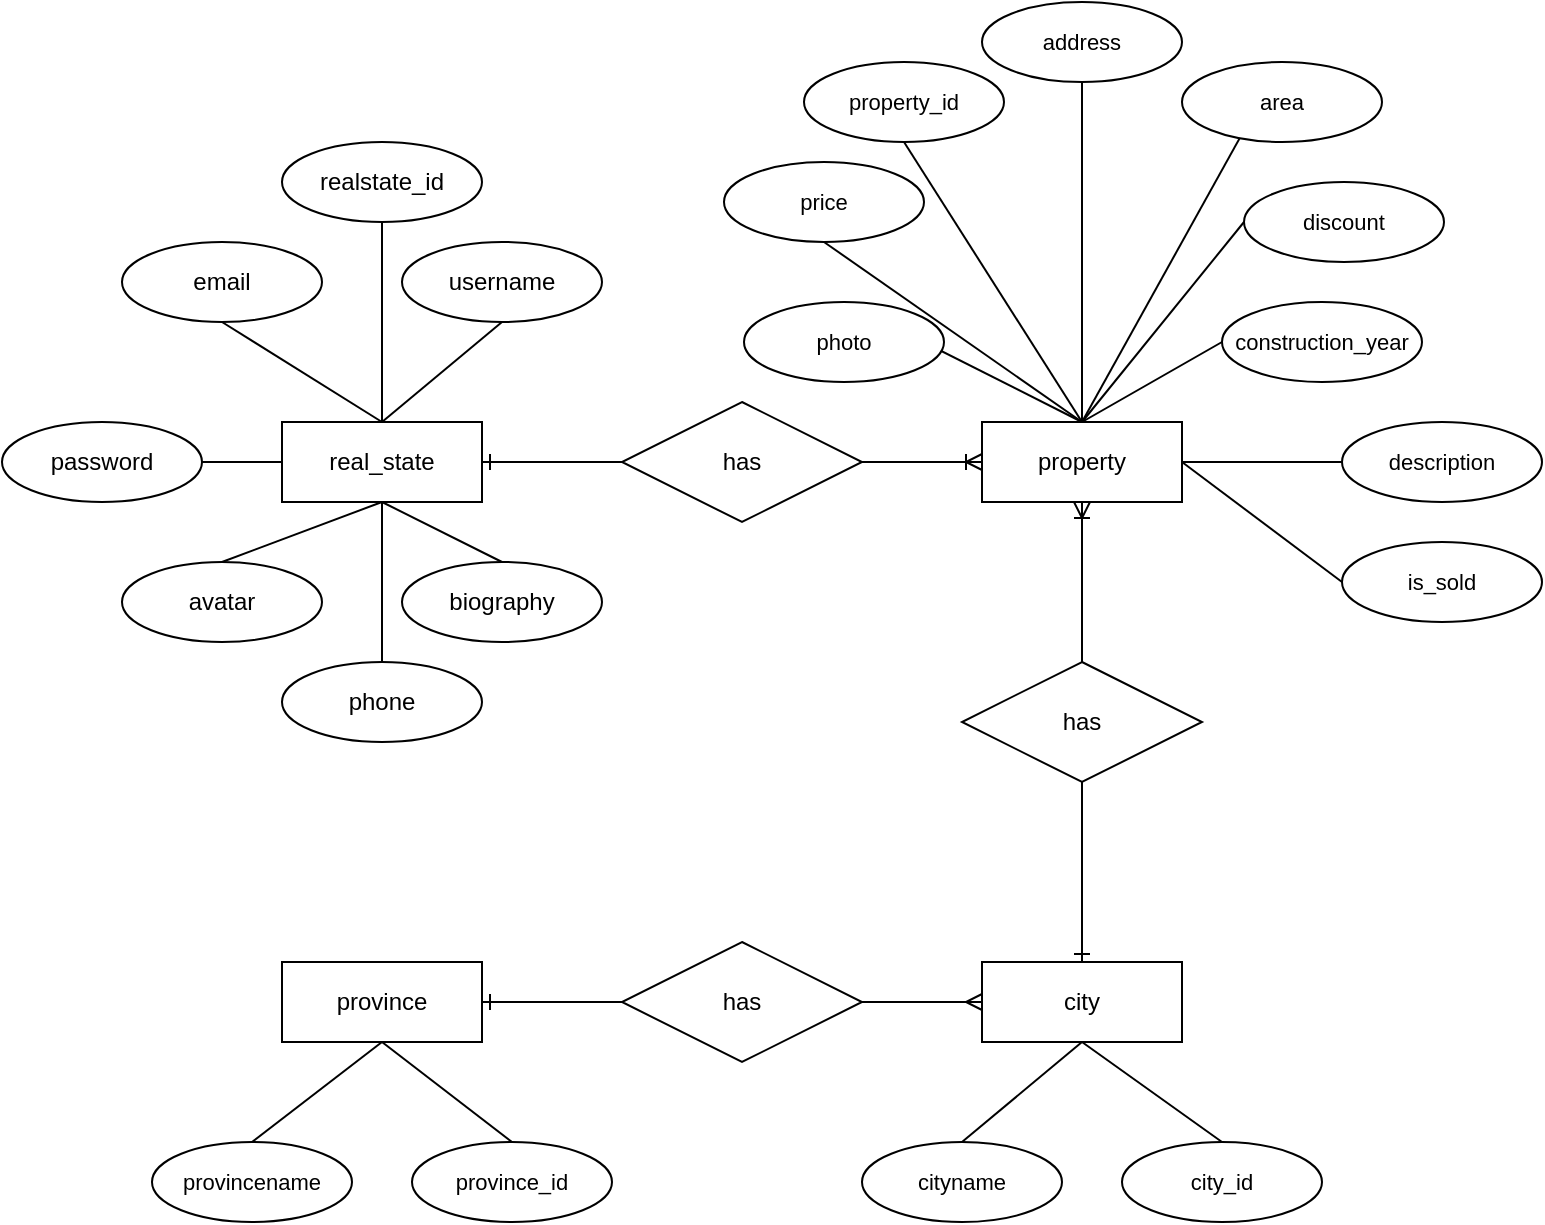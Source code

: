 <mxfile version="24.4.13" type="device">
  <diagram name="Página-1" id="2XtjFitfyf26wLpy8URJ">
    <mxGraphModel dx="1434" dy="844" grid="1" gridSize="10" guides="1" tooltips="1" connect="1" arrows="1" fold="1" page="1" pageScale="1" pageWidth="827" pageHeight="1169" math="0" shadow="0">
      <root>
        <mxCell id="0" />
        <mxCell id="1" parent="0" />
        <mxCell id="jre0jyHWBHArKKVsIAs2-6" style="edgeStyle=orthogonalEdgeStyle;rounded=0;orthogonalLoop=1;jettySize=auto;html=1;exitX=0;exitY=0.5;exitDx=0;exitDy=0;entryX=1;entryY=0.5;entryDx=0;entryDy=0;endArrow=none;endFill=0;startArrow=ERoneToMany;startFill=0;" parent="1" source="jre0jyHWBHArKKVsIAs2-1" target="jre0jyHWBHArKKVsIAs2-3" edge="1">
          <mxGeometry relative="1" as="geometry" />
        </mxCell>
        <mxCell id="jre0jyHWBHArKKVsIAs2-33" style="edgeStyle=none;rounded=0;orthogonalLoop=1;jettySize=auto;html=1;exitX=1;exitY=0.5;exitDx=0;exitDy=0;entryX=0;entryY=0.5;entryDx=0;entryDy=0;strokeColor=default;align=center;verticalAlign=middle;fontFamily=Helvetica;fontSize=11;fontColor=default;labelBackgroundColor=default;endArrow=none;endFill=0;" parent="1" source="jre0jyHWBHArKKVsIAs2-1" target="jre0jyHWBHArKKVsIAs2-23" edge="1">
          <mxGeometry relative="1" as="geometry" />
        </mxCell>
        <mxCell id="jre0jyHWBHArKKVsIAs2-34" style="edgeStyle=none;rounded=0;orthogonalLoop=1;jettySize=auto;html=1;exitX=0.5;exitY=0;exitDx=0;exitDy=0;entryX=0.5;entryY=0;entryDx=0;entryDy=0;strokeColor=default;align=center;verticalAlign=middle;fontFamily=Helvetica;fontSize=11;fontColor=default;labelBackgroundColor=default;endArrow=none;endFill=0;" parent="1" source="jre0jyHWBHArKKVsIAs2-1" target="jre0jyHWBHArKKVsIAs2-27" edge="1">
          <mxGeometry relative="1" as="geometry" />
        </mxCell>
        <mxCell id="DmgPGHQQzeXJLloJe8Sl-10" style="edgeStyle=none;rounded=0;orthogonalLoop=1;jettySize=auto;html=1;exitX=0.5;exitY=1;exitDx=0;exitDy=0;entryX=0.5;entryY=0;entryDx=0;entryDy=0;strokeColor=default;align=center;verticalAlign=middle;fontFamily=Helvetica;fontSize=11;fontColor=default;labelBackgroundColor=default;endArrow=none;endFill=0;startArrow=ERoneToMany;startFill=0;" edge="1" parent="1" source="jre0jyHWBHArKKVsIAs2-1" target="DmgPGHQQzeXJLloJe8Sl-7">
          <mxGeometry relative="1" as="geometry" />
        </mxCell>
        <mxCell id="jre0jyHWBHArKKVsIAs2-1" value="property" style="whiteSpace=wrap;html=1;align=center;" parent="1" vertex="1">
          <mxGeometry x="519" y="420" width="100" height="40" as="geometry" />
        </mxCell>
        <mxCell id="jre0jyHWBHArKKVsIAs2-5" style="rounded=0;orthogonalLoop=1;jettySize=auto;html=1;exitX=1;exitY=0.5;exitDx=0;exitDy=0;entryX=0;entryY=0.5;entryDx=0;entryDy=0;endArrow=none;endFill=0;startArrow=ERone;startFill=0;" parent="1" source="jre0jyHWBHArKKVsIAs2-2" target="jre0jyHWBHArKKVsIAs2-3" edge="1">
          <mxGeometry relative="1" as="geometry" />
        </mxCell>
        <mxCell id="jre0jyHWBHArKKVsIAs2-14" style="rounded=0;orthogonalLoop=1;jettySize=auto;html=1;exitX=0.5;exitY=0;exitDx=0;exitDy=0;entryX=0.5;entryY=1;entryDx=0;entryDy=0;endArrow=none;endFill=0;" parent="1" source="jre0jyHWBHArKKVsIAs2-2" target="jre0jyHWBHArKKVsIAs2-12" edge="1">
          <mxGeometry relative="1" as="geometry" />
        </mxCell>
        <mxCell id="jre0jyHWBHArKKVsIAs2-15" style="edgeStyle=none;rounded=0;orthogonalLoop=1;jettySize=auto;html=1;exitX=0.5;exitY=0;exitDx=0;exitDy=0;entryX=0.5;entryY=1;entryDx=0;entryDy=0;strokeColor=default;align=center;verticalAlign=middle;fontFamily=Helvetica;fontSize=11;fontColor=default;labelBackgroundColor=default;endArrow=none;endFill=0;" parent="1" source="jre0jyHWBHArKKVsIAs2-2" target="jre0jyHWBHArKKVsIAs2-13" edge="1">
          <mxGeometry relative="1" as="geometry" />
        </mxCell>
        <mxCell id="jre0jyHWBHArKKVsIAs2-16" style="edgeStyle=none;rounded=0;orthogonalLoop=1;jettySize=auto;html=1;exitX=0.5;exitY=0;exitDx=0;exitDy=0;entryX=0.5;entryY=1;entryDx=0;entryDy=0;strokeColor=default;align=center;verticalAlign=middle;fontFamily=Helvetica;fontSize=11;fontColor=default;labelBackgroundColor=default;endArrow=none;endFill=0;" parent="1" source="jre0jyHWBHArKKVsIAs2-2" target="jre0jyHWBHArKKVsIAs2-10" edge="1">
          <mxGeometry relative="1" as="geometry" />
        </mxCell>
        <mxCell id="jre0jyHWBHArKKVsIAs2-17" style="edgeStyle=none;rounded=0;orthogonalLoop=1;jettySize=auto;html=1;exitX=0;exitY=0.5;exitDx=0;exitDy=0;entryX=1;entryY=0.5;entryDx=0;entryDy=0;strokeColor=default;align=center;verticalAlign=middle;fontFamily=Helvetica;fontSize=11;fontColor=default;labelBackgroundColor=default;endArrow=none;endFill=0;" parent="1" source="jre0jyHWBHArKKVsIAs2-2" target="jre0jyHWBHArKKVsIAs2-11" edge="1">
          <mxGeometry relative="1" as="geometry" />
        </mxCell>
        <mxCell id="jre0jyHWBHArKKVsIAs2-18" style="edgeStyle=none;rounded=0;orthogonalLoop=1;jettySize=auto;html=1;exitX=0.5;exitY=1;exitDx=0;exitDy=0;entryX=0.5;entryY=0;entryDx=0;entryDy=0;strokeColor=default;align=center;verticalAlign=middle;fontFamily=Helvetica;fontSize=11;fontColor=default;labelBackgroundColor=default;endArrow=none;endFill=0;" parent="1" source="jre0jyHWBHArKKVsIAs2-2" target="jre0jyHWBHArKKVsIAs2-7" edge="1">
          <mxGeometry relative="1" as="geometry" />
        </mxCell>
        <mxCell id="jre0jyHWBHArKKVsIAs2-19" style="edgeStyle=none;rounded=0;orthogonalLoop=1;jettySize=auto;html=1;exitX=0.5;exitY=1;exitDx=0;exitDy=0;entryX=0.5;entryY=0;entryDx=0;entryDy=0;strokeColor=default;align=center;verticalAlign=middle;fontFamily=Helvetica;fontSize=11;fontColor=default;labelBackgroundColor=default;endArrow=none;endFill=0;" parent="1" source="jre0jyHWBHArKKVsIAs2-2" target="jre0jyHWBHArKKVsIAs2-9" edge="1">
          <mxGeometry relative="1" as="geometry" />
        </mxCell>
        <mxCell id="jre0jyHWBHArKKVsIAs2-20" style="edgeStyle=none;rounded=0;orthogonalLoop=1;jettySize=auto;html=1;exitX=0.5;exitY=1;exitDx=0;exitDy=0;entryX=0.5;entryY=0;entryDx=0;entryDy=0;strokeColor=default;align=center;verticalAlign=middle;fontFamily=Helvetica;fontSize=11;fontColor=default;labelBackgroundColor=default;endArrow=none;endFill=0;" parent="1" source="jre0jyHWBHArKKVsIAs2-2" target="jre0jyHWBHArKKVsIAs2-8" edge="1">
          <mxGeometry relative="1" as="geometry" />
        </mxCell>
        <mxCell id="jre0jyHWBHArKKVsIAs2-2" value="real_state" style="whiteSpace=wrap;html=1;align=center;" parent="1" vertex="1">
          <mxGeometry x="169" y="420" width="100" height="40" as="geometry" />
        </mxCell>
        <mxCell id="jre0jyHWBHArKKVsIAs2-3" value="has" style="shape=rhombus;perimeter=rhombusPerimeter;whiteSpace=wrap;html=1;align=center;" parent="1" vertex="1">
          <mxGeometry x="339" y="410" width="120" height="60" as="geometry" />
        </mxCell>
        <mxCell id="jre0jyHWBHArKKVsIAs2-7" value="avatar" style="ellipse;whiteSpace=wrap;html=1;align=center;" parent="1" vertex="1">
          <mxGeometry x="89" y="490" width="100" height="40" as="geometry" />
        </mxCell>
        <mxCell id="jre0jyHWBHArKKVsIAs2-8" value="biography" style="ellipse;whiteSpace=wrap;html=1;align=center;" parent="1" vertex="1">
          <mxGeometry x="229" y="490" width="100" height="40" as="geometry" />
        </mxCell>
        <mxCell id="jre0jyHWBHArKKVsIAs2-9" value="phone" style="ellipse;whiteSpace=wrap;html=1;align=center;" parent="1" vertex="1">
          <mxGeometry x="169" y="540" width="100" height="40" as="geometry" />
        </mxCell>
        <mxCell id="jre0jyHWBHArKKVsIAs2-10" value="email" style="ellipse;whiteSpace=wrap;html=1;align=center;" parent="1" vertex="1">
          <mxGeometry x="89" y="330" width="100" height="40" as="geometry" />
        </mxCell>
        <mxCell id="jre0jyHWBHArKKVsIAs2-11" value="password" style="ellipse;whiteSpace=wrap;html=1;align=center;" parent="1" vertex="1">
          <mxGeometry x="29" y="420" width="100" height="40" as="geometry" />
        </mxCell>
        <mxCell id="jre0jyHWBHArKKVsIAs2-12" value="username" style="ellipse;whiteSpace=wrap;html=1;align=center;" parent="1" vertex="1">
          <mxGeometry x="229" y="330" width="100" height="40" as="geometry" />
        </mxCell>
        <mxCell id="jre0jyHWBHArKKVsIAs2-13" value="realstate_id" style="ellipse;whiteSpace=wrap;html=1;align=center;" parent="1" vertex="1">
          <mxGeometry x="169" y="280" width="100" height="40" as="geometry" />
        </mxCell>
        <mxCell id="jre0jyHWBHArKKVsIAs2-32" style="edgeStyle=none;rounded=0;orthogonalLoop=1;jettySize=auto;html=1;exitX=0.5;exitY=0;exitDx=0;exitDy=0;entryX=0.5;entryY=0;entryDx=0;entryDy=0;strokeColor=default;align=center;verticalAlign=middle;fontFamily=Helvetica;fontSize=11;fontColor=default;labelBackgroundColor=default;endArrow=none;endFill=0;" parent="1" source="jre0jyHWBHArKKVsIAs2-21" target="jre0jyHWBHArKKVsIAs2-1" edge="1">
          <mxGeometry relative="1" as="geometry" />
        </mxCell>
        <mxCell id="jre0jyHWBHArKKVsIAs2-21" value="photo" style="ellipse;whiteSpace=wrap;html=1;align=center;fontFamily=Helvetica;fontSize=11;fontColor=default;labelBackgroundColor=default;" parent="1" vertex="1">
          <mxGeometry x="400" y="360" width="100" height="40" as="geometry" />
        </mxCell>
        <mxCell id="jre0jyHWBHArKKVsIAs2-30" style="edgeStyle=none;rounded=0;orthogonalLoop=1;jettySize=auto;html=1;exitX=0.5;exitY=1;exitDx=0;exitDy=0;entryX=0.5;entryY=0;entryDx=0;entryDy=0;strokeColor=default;align=center;verticalAlign=middle;fontFamily=Helvetica;fontSize=11;fontColor=default;labelBackgroundColor=default;endArrow=none;endFill=0;" parent="1" source="jre0jyHWBHArKKVsIAs2-22" target="jre0jyHWBHArKKVsIAs2-1" edge="1">
          <mxGeometry relative="1" as="geometry" />
        </mxCell>
        <mxCell id="jre0jyHWBHArKKVsIAs2-22" value="address" style="ellipse;whiteSpace=wrap;html=1;align=center;fontFamily=Helvetica;fontSize=11;fontColor=default;labelBackgroundColor=default;" parent="1" vertex="1">
          <mxGeometry x="519" y="210" width="100" height="40" as="geometry" />
        </mxCell>
        <mxCell id="jre0jyHWBHArKKVsIAs2-23" value="description" style="ellipse;whiteSpace=wrap;html=1;align=center;fontFamily=Helvetica;fontSize=11;fontColor=default;labelBackgroundColor=default;" parent="1" vertex="1">
          <mxGeometry x="699" y="420" width="100" height="40" as="geometry" />
        </mxCell>
        <mxCell id="jre0jyHWBHArKKVsIAs2-31" style="edgeStyle=none;rounded=0;orthogonalLoop=1;jettySize=auto;html=1;exitX=0;exitY=0.5;exitDx=0;exitDy=0;entryX=0.5;entryY=0;entryDx=0;entryDy=0;strokeColor=default;align=center;verticalAlign=middle;fontFamily=Helvetica;fontSize=11;fontColor=default;labelBackgroundColor=default;endArrow=none;endFill=0;" parent="1" source="jre0jyHWBHArKKVsIAs2-24" target="jre0jyHWBHArKKVsIAs2-1" edge="1">
          <mxGeometry relative="1" as="geometry" />
        </mxCell>
        <mxCell id="jre0jyHWBHArKKVsIAs2-24" value="construction_year" style="ellipse;whiteSpace=wrap;html=1;align=center;fontFamily=Helvetica;fontSize=11;fontColor=default;labelBackgroundColor=default;" parent="1" vertex="1">
          <mxGeometry x="639" y="360" width="100" height="40" as="geometry" />
        </mxCell>
        <mxCell id="jre0jyHWBHArKKVsIAs2-25" value="cityname" style="ellipse;whiteSpace=wrap;html=1;align=center;fontFamily=Helvetica;fontSize=11;fontColor=default;labelBackgroundColor=default;" parent="1" vertex="1">
          <mxGeometry x="459" y="780" width="100" height="40" as="geometry" />
        </mxCell>
        <mxCell id="jre0jyHWBHArKKVsIAs2-29" style="edgeStyle=none;rounded=0;orthogonalLoop=1;jettySize=auto;html=1;exitX=0.5;exitY=1;exitDx=0;exitDy=0;entryX=0.5;entryY=0;entryDx=0;entryDy=0;strokeColor=default;align=center;verticalAlign=middle;fontFamily=Helvetica;fontSize=11;fontColor=default;labelBackgroundColor=default;endArrow=none;endFill=0;" parent="1" source="jre0jyHWBHArKKVsIAs2-26" target="jre0jyHWBHArKKVsIAs2-1" edge="1">
          <mxGeometry relative="1" as="geometry" />
        </mxCell>
        <mxCell id="jre0jyHWBHArKKVsIAs2-26" value="property_id" style="ellipse;whiteSpace=wrap;html=1;align=center;fontFamily=Helvetica;fontSize=11;fontColor=default;labelBackgroundColor=default;" parent="1" vertex="1">
          <mxGeometry x="430" y="240" width="100" height="40" as="geometry" />
        </mxCell>
        <mxCell id="jre0jyHWBHArKKVsIAs2-27" value="area" style="ellipse;whiteSpace=wrap;html=1;align=center;fontFamily=Helvetica;fontSize=11;fontColor=default;labelBackgroundColor=default;" parent="1" vertex="1">
          <mxGeometry x="619" y="240" width="100" height="40" as="geometry" />
        </mxCell>
        <mxCell id="DmgPGHQQzeXJLloJe8Sl-6" style="edgeStyle=none;rounded=0;orthogonalLoop=1;jettySize=auto;html=1;exitX=0.5;exitY=1;exitDx=0;exitDy=0;entryX=0.5;entryY=0;entryDx=0;entryDy=0;strokeColor=default;align=center;verticalAlign=middle;fontFamily=Helvetica;fontSize=11;fontColor=default;labelBackgroundColor=default;endArrow=none;endFill=0;" edge="1" parent="1" source="DmgPGHQQzeXJLloJe8Sl-1" target="DmgPGHQQzeXJLloJe8Sl-5">
          <mxGeometry relative="1" as="geometry" />
        </mxCell>
        <mxCell id="DmgPGHQQzeXJLloJe8Sl-9" style="edgeStyle=none;rounded=0;orthogonalLoop=1;jettySize=auto;html=1;exitX=0.5;exitY=0;exitDx=0;exitDy=0;entryX=0.5;entryY=1;entryDx=0;entryDy=0;strokeColor=default;align=center;verticalAlign=middle;fontFamily=Helvetica;fontSize=11;fontColor=default;labelBackgroundColor=default;endArrow=none;endFill=0;startArrow=ERone;startFill=0;" edge="1" parent="1" source="DmgPGHQQzeXJLloJe8Sl-1" target="DmgPGHQQzeXJLloJe8Sl-7">
          <mxGeometry relative="1" as="geometry" />
        </mxCell>
        <mxCell id="DmgPGHQQzeXJLloJe8Sl-19" style="edgeStyle=none;rounded=0;orthogonalLoop=1;jettySize=auto;html=1;exitX=0;exitY=0.5;exitDx=0;exitDy=0;entryX=1;entryY=0.5;entryDx=0;entryDy=0;strokeColor=default;align=center;verticalAlign=middle;fontFamily=Helvetica;fontSize=11;fontColor=default;labelBackgroundColor=default;endArrow=none;endFill=0;startArrow=ERmany;startFill=0;" edge="1" parent="1" source="DmgPGHQQzeXJLloJe8Sl-1" target="DmgPGHQQzeXJLloJe8Sl-17">
          <mxGeometry relative="1" as="geometry" />
        </mxCell>
        <mxCell id="DmgPGHQQzeXJLloJe8Sl-1" value="city" style="whiteSpace=wrap;html=1;align=center;" vertex="1" parent="1">
          <mxGeometry x="519" y="690" width="100" height="40" as="geometry" />
        </mxCell>
        <mxCell id="DmgPGHQQzeXJLloJe8Sl-13" style="edgeStyle=none;rounded=0;orthogonalLoop=1;jettySize=auto;html=1;exitX=0.5;exitY=1;exitDx=0;exitDy=0;entryX=0.5;entryY=0;entryDx=0;entryDy=0;strokeColor=default;align=center;verticalAlign=middle;fontFamily=Helvetica;fontSize=11;fontColor=default;labelBackgroundColor=default;endArrow=none;endFill=0;" edge="1" parent="1" source="DmgPGHQQzeXJLloJe8Sl-2" target="DmgPGHQQzeXJLloJe8Sl-11">
          <mxGeometry relative="1" as="geometry" />
        </mxCell>
        <mxCell id="DmgPGHQQzeXJLloJe8Sl-14" style="edgeStyle=none;rounded=0;orthogonalLoop=1;jettySize=auto;html=1;exitX=0.5;exitY=1;exitDx=0;exitDy=0;entryX=0.5;entryY=0;entryDx=0;entryDy=0;strokeColor=default;align=center;verticalAlign=middle;fontFamily=Helvetica;fontSize=11;fontColor=default;labelBackgroundColor=default;endArrow=none;endFill=0;" edge="1" parent="1" source="DmgPGHQQzeXJLloJe8Sl-2" target="DmgPGHQQzeXJLloJe8Sl-12">
          <mxGeometry relative="1" as="geometry" />
        </mxCell>
        <mxCell id="DmgPGHQQzeXJLloJe8Sl-18" style="edgeStyle=none;rounded=0;orthogonalLoop=1;jettySize=auto;html=1;exitX=1;exitY=0.5;exitDx=0;exitDy=0;entryX=0;entryY=0.5;entryDx=0;entryDy=0;strokeColor=default;align=center;verticalAlign=middle;fontFamily=Helvetica;fontSize=11;fontColor=default;labelBackgroundColor=default;endArrow=none;endFill=0;startArrow=ERone;startFill=0;" edge="1" parent="1" source="DmgPGHQQzeXJLloJe8Sl-2" target="DmgPGHQQzeXJLloJe8Sl-17">
          <mxGeometry relative="1" as="geometry" />
        </mxCell>
        <mxCell id="DmgPGHQQzeXJLloJe8Sl-2" value="province" style="whiteSpace=wrap;html=1;align=center;" vertex="1" parent="1">
          <mxGeometry x="169" y="690" width="100" height="40" as="geometry" />
        </mxCell>
        <mxCell id="DmgPGHQQzeXJLloJe8Sl-3" style="edgeStyle=none;rounded=0;orthogonalLoop=1;jettySize=auto;html=1;exitX=0.5;exitY=1;exitDx=0;exitDy=0;entryX=0.5;entryY=0;entryDx=0;entryDy=0;strokeColor=default;align=center;verticalAlign=middle;fontFamily=Helvetica;fontSize=11;fontColor=default;labelBackgroundColor=default;endArrow=none;endFill=0;" edge="1" parent="1" source="DmgPGHQQzeXJLloJe8Sl-1" target="jre0jyHWBHArKKVsIAs2-25">
          <mxGeometry relative="1" as="geometry">
            <mxPoint x="509" y="760" as="sourcePoint" />
            <mxPoint x="509" y="840" as="targetPoint" />
          </mxGeometry>
        </mxCell>
        <mxCell id="DmgPGHQQzeXJLloJe8Sl-5" value="city_id" style="ellipse;whiteSpace=wrap;html=1;align=center;fontFamily=Helvetica;fontSize=11;fontColor=default;labelBackgroundColor=default;" vertex="1" parent="1">
          <mxGeometry x="589" y="780" width="100" height="40" as="geometry" />
        </mxCell>
        <mxCell id="DmgPGHQQzeXJLloJe8Sl-7" value="has" style="shape=rhombus;perimeter=rhombusPerimeter;whiteSpace=wrap;html=1;align=center;" vertex="1" parent="1">
          <mxGeometry x="509" y="540" width="120" height="60" as="geometry" />
        </mxCell>
        <mxCell id="DmgPGHQQzeXJLloJe8Sl-11" value="provincename" style="ellipse;whiteSpace=wrap;html=1;align=center;fontFamily=Helvetica;fontSize=11;fontColor=default;labelBackgroundColor=default;" vertex="1" parent="1">
          <mxGeometry x="104" y="780" width="100" height="40" as="geometry" />
        </mxCell>
        <mxCell id="DmgPGHQQzeXJLloJe8Sl-12" value="province_id" style="ellipse;whiteSpace=wrap;html=1;align=center;fontFamily=Helvetica;fontSize=11;fontColor=default;labelBackgroundColor=default;" vertex="1" parent="1">
          <mxGeometry x="234" y="780" width="100" height="40" as="geometry" />
        </mxCell>
        <mxCell id="DmgPGHQQzeXJLloJe8Sl-16" style="edgeStyle=none;rounded=0;orthogonalLoop=1;jettySize=auto;html=1;exitX=0;exitY=0.5;exitDx=0;exitDy=0;entryX=1;entryY=0.5;entryDx=0;entryDy=0;strokeColor=default;align=center;verticalAlign=middle;fontFamily=Helvetica;fontSize=11;fontColor=default;labelBackgroundColor=default;endArrow=none;endFill=0;" edge="1" parent="1" source="DmgPGHQQzeXJLloJe8Sl-15" target="jre0jyHWBHArKKVsIAs2-1">
          <mxGeometry relative="1" as="geometry" />
        </mxCell>
        <mxCell id="DmgPGHQQzeXJLloJe8Sl-15" value="is_sold" style="ellipse;whiteSpace=wrap;html=1;align=center;fontFamily=Helvetica;fontSize=11;fontColor=default;labelBackgroundColor=default;" vertex="1" parent="1">
          <mxGeometry x="699" y="480" width="100" height="40" as="geometry" />
        </mxCell>
        <mxCell id="DmgPGHQQzeXJLloJe8Sl-17" value="has" style="shape=rhombus;perimeter=rhombusPerimeter;whiteSpace=wrap;html=1;align=center;" vertex="1" parent="1">
          <mxGeometry x="339" y="680" width="120" height="60" as="geometry" />
        </mxCell>
        <mxCell id="DmgPGHQQzeXJLloJe8Sl-22" style="edgeStyle=none;rounded=0;orthogonalLoop=1;jettySize=auto;html=1;exitX=0;exitY=0.5;exitDx=0;exitDy=0;entryX=0.5;entryY=0;entryDx=0;entryDy=0;strokeColor=default;align=center;verticalAlign=middle;fontFamily=Helvetica;fontSize=11;fontColor=default;labelBackgroundColor=default;endArrow=none;endFill=0;" edge="1" parent="1" source="DmgPGHQQzeXJLloJe8Sl-20" target="jre0jyHWBHArKKVsIAs2-1">
          <mxGeometry relative="1" as="geometry" />
        </mxCell>
        <mxCell id="DmgPGHQQzeXJLloJe8Sl-20" value="discount" style="ellipse;whiteSpace=wrap;html=1;align=center;fontFamily=Helvetica;fontSize=11;fontColor=default;labelBackgroundColor=default;" vertex="1" parent="1">
          <mxGeometry x="650" y="300" width="100" height="40" as="geometry" />
        </mxCell>
        <mxCell id="DmgPGHQQzeXJLloJe8Sl-23" style="edgeStyle=none;rounded=0;orthogonalLoop=1;jettySize=auto;html=1;exitX=0.5;exitY=1;exitDx=0;exitDy=0;entryX=0.5;entryY=0;entryDx=0;entryDy=0;strokeColor=default;align=center;verticalAlign=middle;fontFamily=Helvetica;fontSize=11;fontColor=default;labelBackgroundColor=default;endArrow=none;endFill=0;" edge="1" parent="1" source="DmgPGHQQzeXJLloJe8Sl-21" target="jre0jyHWBHArKKVsIAs2-1">
          <mxGeometry relative="1" as="geometry" />
        </mxCell>
        <mxCell id="DmgPGHQQzeXJLloJe8Sl-21" value="price" style="ellipse;whiteSpace=wrap;html=1;align=center;fontFamily=Helvetica;fontSize=11;fontColor=default;labelBackgroundColor=default;" vertex="1" parent="1">
          <mxGeometry x="390" y="290" width="100" height="40" as="geometry" />
        </mxCell>
      </root>
    </mxGraphModel>
  </diagram>
</mxfile>
